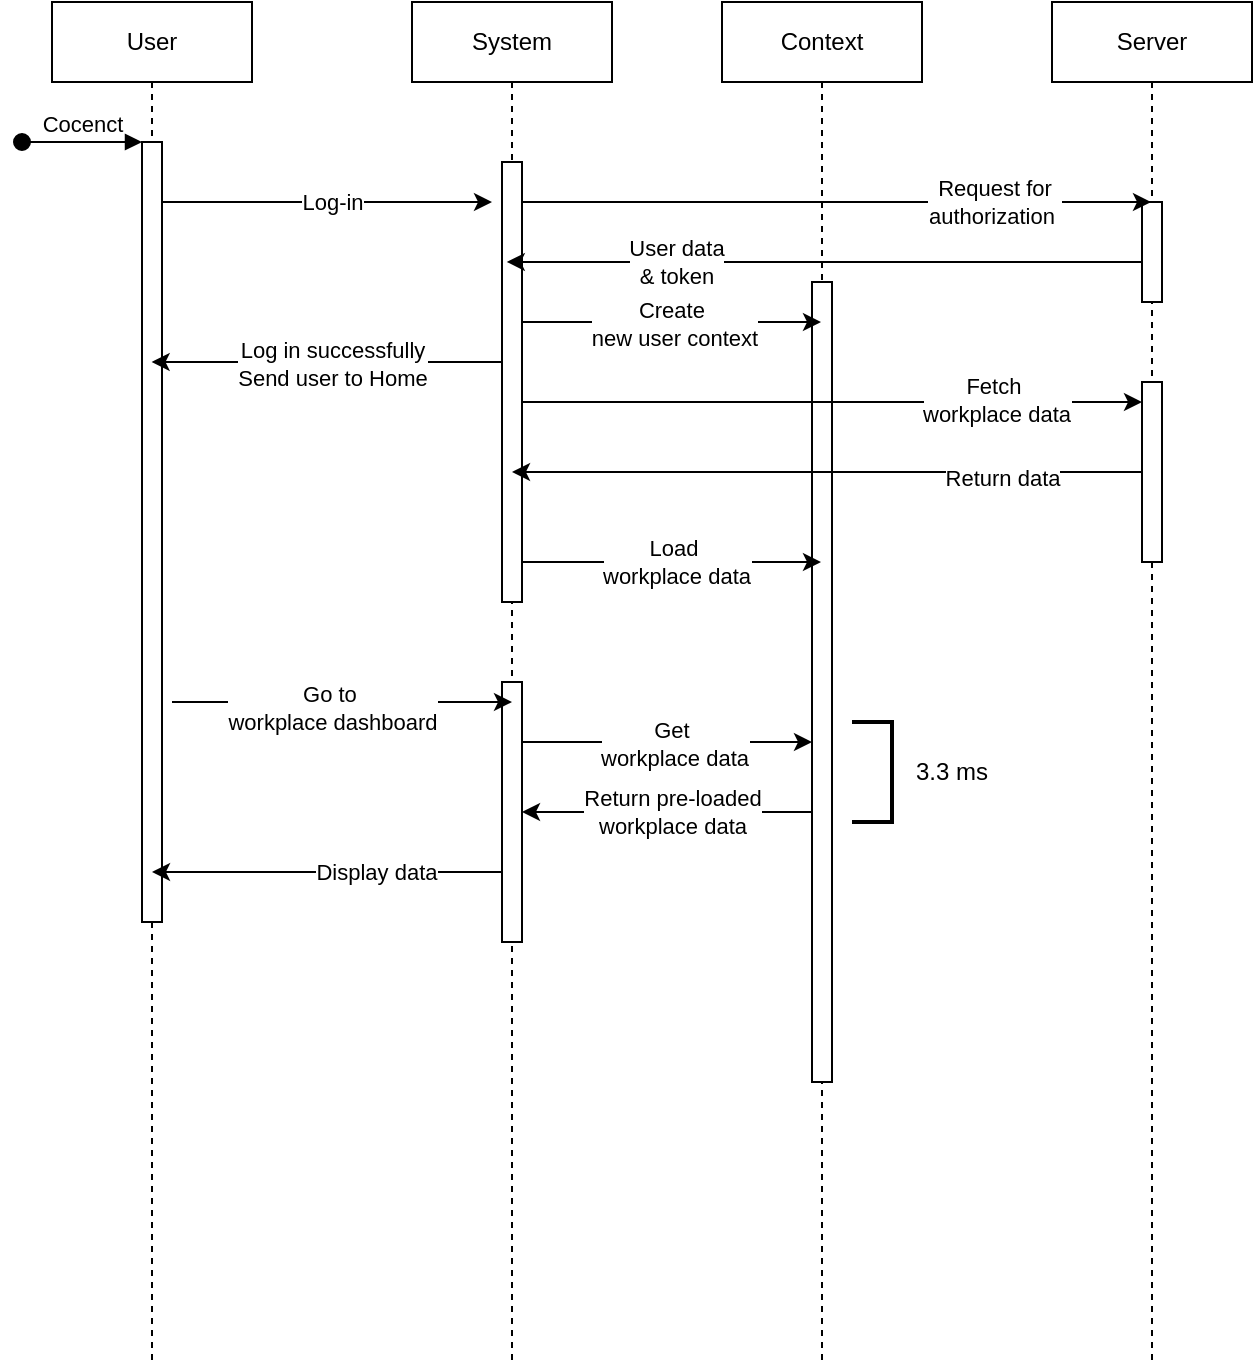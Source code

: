 <mxfile version="24.8.6">
  <diagram name="Page-1" id="2YBvvXClWsGukQMizWep">
    <mxGraphModel dx="1072" dy="602" grid="1" gridSize="10" guides="1" tooltips="1" connect="1" arrows="1" fold="1" page="1" pageScale="1" pageWidth="850" pageHeight="1100" math="0" shadow="0">
      <root>
        <mxCell id="0" />
        <mxCell id="1" parent="0" />
        <mxCell id="aM9ryv3xv72pqoxQDRHE-1" value="User" style="shape=umlLifeline;perimeter=lifelinePerimeter;whiteSpace=wrap;html=1;container=0;dropTarget=0;collapsible=0;recursiveResize=0;outlineConnect=0;portConstraint=eastwest;newEdgeStyle={&quot;edgeStyle&quot;:&quot;elbowEdgeStyle&quot;,&quot;elbow&quot;:&quot;vertical&quot;,&quot;curved&quot;:0,&quot;rounded&quot;:0};" parent="1" vertex="1">
          <mxGeometry x="40" y="40" width="100" height="680" as="geometry" />
        </mxCell>
        <mxCell id="aM9ryv3xv72pqoxQDRHE-2" value="" style="html=1;points=[];perimeter=orthogonalPerimeter;outlineConnect=0;targetShapes=umlLifeline;portConstraint=eastwest;newEdgeStyle={&quot;edgeStyle&quot;:&quot;elbowEdgeStyle&quot;,&quot;elbow&quot;:&quot;vertical&quot;,&quot;curved&quot;:0,&quot;rounded&quot;:0};" parent="aM9ryv3xv72pqoxQDRHE-1" vertex="1">
          <mxGeometry x="45" y="70" width="10" height="390" as="geometry" />
        </mxCell>
        <mxCell id="aM9ryv3xv72pqoxQDRHE-3" value="Cocenct" style="html=1;verticalAlign=bottom;startArrow=oval;endArrow=block;startSize=8;edgeStyle=elbowEdgeStyle;elbow=vertical;curved=0;rounded=0;" parent="aM9ryv3xv72pqoxQDRHE-1" target="aM9ryv3xv72pqoxQDRHE-2" edge="1">
          <mxGeometry relative="1" as="geometry">
            <mxPoint x="-15" y="70" as="sourcePoint" />
          </mxGeometry>
        </mxCell>
        <mxCell id="aM9ryv3xv72pqoxQDRHE-5" value="System" style="shape=umlLifeline;perimeter=lifelinePerimeter;whiteSpace=wrap;html=1;container=0;dropTarget=0;collapsible=0;recursiveResize=0;outlineConnect=0;portConstraint=eastwest;newEdgeStyle={&quot;edgeStyle&quot;:&quot;elbowEdgeStyle&quot;,&quot;elbow&quot;:&quot;vertical&quot;,&quot;curved&quot;:0,&quot;rounded&quot;:0};" parent="1" vertex="1">
          <mxGeometry x="220" y="40" width="100" height="680" as="geometry" />
        </mxCell>
        <mxCell id="aM9ryv3xv72pqoxQDRHE-6" value="" style="html=1;points=[];perimeter=orthogonalPerimeter;outlineConnect=0;targetShapes=umlLifeline;portConstraint=eastwest;newEdgeStyle={&quot;edgeStyle&quot;:&quot;elbowEdgeStyle&quot;,&quot;elbow&quot;:&quot;vertical&quot;,&quot;curved&quot;:0,&quot;rounded&quot;:0};" parent="aM9ryv3xv72pqoxQDRHE-5" vertex="1">
          <mxGeometry x="45" y="80" width="10" height="220" as="geometry" />
        </mxCell>
        <mxCell id="6auAk1BXHR18GFkYBAf2-18" value="" style="html=1;points=[];perimeter=orthogonalPerimeter;outlineConnect=0;targetShapes=umlLifeline;portConstraint=eastwest;newEdgeStyle={&quot;edgeStyle&quot;:&quot;elbowEdgeStyle&quot;,&quot;elbow&quot;:&quot;vertical&quot;,&quot;curved&quot;:0,&quot;rounded&quot;:0};" vertex="1" parent="aM9ryv3xv72pqoxQDRHE-5">
          <mxGeometry x="45" y="340" width="10" height="130" as="geometry" />
        </mxCell>
        <mxCell id="6auAk1BXHR18GFkYBAf2-1" value="Context" style="shape=umlLifeline;perimeter=lifelinePerimeter;whiteSpace=wrap;html=1;container=0;dropTarget=0;collapsible=0;recursiveResize=0;outlineConnect=0;portConstraint=eastwest;newEdgeStyle={&quot;edgeStyle&quot;:&quot;elbowEdgeStyle&quot;,&quot;elbow&quot;:&quot;vertical&quot;,&quot;curved&quot;:0,&quot;rounded&quot;:0};" vertex="1" parent="1">
          <mxGeometry x="375" y="40" width="100" height="680" as="geometry" />
        </mxCell>
        <mxCell id="6auAk1BXHR18GFkYBAf2-2" value="" style="html=1;points=[];perimeter=orthogonalPerimeter;outlineConnect=0;targetShapes=umlLifeline;portConstraint=eastwest;newEdgeStyle={&quot;edgeStyle&quot;:&quot;elbowEdgeStyle&quot;,&quot;elbow&quot;:&quot;vertical&quot;,&quot;curved&quot;:0,&quot;rounded&quot;:0};" vertex="1" parent="6auAk1BXHR18GFkYBAf2-1">
          <mxGeometry x="45" y="140" width="10" height="400" as="geometry" />
        </mxCell>
        <mxCell id="6auAk1BXHR18GFkYBAf2-3" style="edgeStyle=elbowEdgeStyle;rounded=0;orthogonalLoop=1;jettySize=auto;html=1;elbow=vertical;curved=0;" edge="1" parent="1">
          <mxGeometry relative="1" as="geometry">
            <mxPoint x="95" y="139.997" as="sourcePoint" />
            <mxPoint x="260" y="140" as="targetPoint" />
          </mxGeometry>
        </mxCell>
        <mxCell id="6auAk1BXHR18GFkYBAf2-4" value="Log-in" style="edgeLabel;html=1;align=center;verticalAlign=middle;resizable=0;points=[];" vertex="1" connectable="0" parent="6auAk1BXHR18GFkYBAf2-3">
          <mxGeometry x="-0.189" y="1" relative="1" as="geometry">
            <mxPoint x="18" y="1" as="offset" />
          </mxGeometry>
        </mxCell>
        <mxCell id="6auAk1BXHR18GFkYBAf2-5" value="Server" style="shape=umlLifeline;perimeter=lifelinePerimeter;whiteSpace=wrap;html=1;container=0;dropTarget=0;collapsible=0;recursiveResize=0;outlineConnect=0;portConstraint=eastwest;newEdgeStyle={&quot;edgeStyle&quot;:&quot;elbowEdgeStyle&quot;,&quot;elbow&quot;:&quot;vertical&quot;,&quot;curved&quot;:0,&quot;rounded&quot;:0};" vertex="1" parent="1">
          <mxGeometry x="540" y="40" width="100" height="680" as="geometry" />
        </mxCell>
        <mxCell id="6auAk1BXHR18GFkYBAf2-6" value="" style="html=1;points=[];perimeter=orthogonalPerimeter;outlineConnect=0;targetShapes=umlLifeline;portConstraint=eastwest;newEdgeStyle={&quot;edgeStyle&quot;:&quot;elbowEdgeStyle&quot;,&quot;elbow&quot;:&quot;vertical&quot;,&quot;curved&quot;:0,&quot;rounded&quot;:0};" vertex="1" parent="6auAk1BXHR18GFkYBAf2-5">
          <mxGeometry x="45" y="100" width="10" height="50" as="geometry" />
        </mxCell>
        <mxCell id="6auAk1BXHR18GFkYBAf2-22" value="" style="html=1;points=[];perimeter=orthogonalPerimeter;outlineConnect=0;targetShapes=umlLifeline;portConstraint=eastwest;newEdgeStyle={&quot;edgeStyle&quot;:&quot;elbowEdgeStyle&quot;,&quot;elbow&quot;:&quot;vertical&quot;,&quot;curved&quot;:0,&quot;rounded&quot;:0};" vertex="1" parent="6auAk1BXHR18GFkYBAf2-5">
          <mxGeometry x="45" y="190" width="10" height="90" as="geometry" />
        </mxCell>
        <mxCell id="6auAk1BXHR18GFkYBAf2-7" style="edgeStyle=elbowEdgeStyle;rounded=0;orthogonalLoop=1;jettySize=auto;html=1;elbow=vertical;curved=0;" edge="1" parent="1">
          <mxGeometry relative="1" as="geometry">
            <mxPoint x="275" y="139.997" as="sourcePoint" />
            <mxPoint x="589.5" y="139.997" as="targetPoint" />
          </mxGeometry>
        </mxCell>
        <mxCell id="6auAk1BXHR18GFkYBAf2-8" value="Request for&lt;div&gt;authorization&amp;nbsp;&lt;/div&gt;" style="edgeLabel;html=1;align=center;verticalAlign=middle;resizable=0;points=[];" vertex="1" connectable="0" parent="6auAk1BXHR18GFkYBAf2-7">
          <mxGeometry x="0.561" relative="1" as="geometry">
            <mxPoint x="-10" as="offset" />
          </mxGeometry>
        </mxCell>
        <mxCell id="6auAk1BXHR18GFkYBAf2-9" style="edgeStyle=elbowEdgeStyle;rounded=0;orthogonalLoop=1;jettySize=auto;html=1;elbow=vertical;curved=0;" edge="1" parent="1" source="6auAk1BXHR18GFkYBAf2-6">
          <mxGeometry relative="1" as="geometry">
            <mxPoint x="582.59" y="169.997" as="sourcePoint" />
            <mxPoint x="267.4" y="169.997" as="targetPoint" />
          </mxGeometry>
        </mxCell>
        <mxCell id="6auAk1BXHR18GFkYBAf2-10" value="User data&lt;div&gt;&amp;amp; token&lt;/div&gt;" style="edgeLabel;html=1;align=center;verticalAlign=middle;resizable=0;points=[];" vertex="1" connectable="0" parent="6auAk1BXHR18GFkYBAf2-9">
          <mxGeometry x="0.581" relative="1" as="geometry">
            <mxPoint x="18" as="offset" />
          </mxGeometry>
        </mxCell>
        <mxCell id="6auAk1BXHR18GFkYBAf2-11" style="edgeStyle=elbowEdgeStyle;rounded=0;orthogonalLoop=1;jettySize=auto;html=1;elbow=vertical;curved=0;" edge="1" parent="1">
          <mxGeometry relative="1" as="geometry">
            <mxPoint x="275" y="199.997" as="sourcePoint" />
            <mxPoint x="424.5" y="199.997" as="targetPoint" />
          </mxGeometry>
        </mxCell>
        <mxCell id="6auAk1BXHR18GFkYBAf2-12" value="Create&amp;nbsp;&lt;div&gt;new user context&lt;/div&gt;" style="edgeLabel;html=1;align=center;verticalAlign=middle;resizable=0;points=[];" vertex="1" connectable="0" parent="6auAk1BXHR18GFkYBAf2-11">
          <mxGeometry x="-0.152" y="-1" relative="1" as="geometry">
            <mxPoint x="12" as="offset" />
          </mxGeometry>
        </mxCell>
        <mxCell id="6auAk1BXHR18GFkYBAf2-13" style="edgeStyle=elbowEdgeStyle;rounded=0;orthogonalLoop=1;jettySize=auto;html=1;elbow=horizontal;curved=0;" edge="1" parent="1">
          <mxGeometry relative="1" as="geometry">
            <mxPoint x="265" y="219.997" as="sourcePoint" />
            <mxPoint x="89.81" y="219.997" as="targetPoint" />
          </mxGeometry>
        </mxCell>
        <mxCell id="6auAk1BXHR18GFkYBAf2-17" value="Log in successfully&lt;div&gt;Send user to Home&lt;/div&gt;" style="edgeLabel;html=1;align=center;verticalAlign=middle;resizable=0;points=[];" vertex="1" connectable="0" parent="6auAk1BXHR18GFkYBAf2-13">
          <mxGeometry x="0.107" y="1" relative="1" as="geometry">
            <mxPoint x="12" as="offset" />
          </mxGeometry>
        </mxCell>
        <mxCell id="6auAk1BXHR18GFkYBAf2-19" style="edgeStyle=elbowEdgeStyle;rounded=0;orthogonalLoop=1;jettySize=auto;html=1;elbow=vertical;curved=0;" edge="1" parent="1">
          <mxGeometry relative="1" as="geometry">
            <mxPoint x="100" y="389.997" as="sourcePoint" />
            <mxPoint x="270" y="389.997" as="targetPoint" />
          </mxGeometry>
        </mxCell>
        <mxCell id="6auAk1BXHR18GFkYBAf2-20" value="Go to&amp;nbsp;&lt;div&gt;workplace dashboard&lt;/div&gt;" style="edgeLabel;html=1;align=center;verticalAlign=middle;resizable=0;points=[];" vertex="1" connectable="0" parent="6auAk1BXHR18GFkYBAf2-19">
          <mxGeometry x="0.593" y="-3" relative="1" as="geometry">
            <mxPoint x="-56" as="offset" />
          </mxGeometry>
        </mxCell>
        <mxCell id="6auAk1BXHR18GFkYBAf2-23" style="edgeStyle=elbowEdgeStyle;rounded=0;orthogonalLoop=1;jettySize=auto;html=1;elbow=horizontal;curved=0;" edge="1" parent="1" source="aM9ryv3xv72pqoxQDRHE-6" target="6auAk1BXHR18GFkYBAf2-22">
          <mxGeometry relative="1" as="geometry">
            <Array as="points">
              <mxPoint x="480" y="240" />
            </Array>
          </mxGeometry>
        </mxCell>
        <mxCell id="6auAk1BXHR18GFkYBAf2-24" value="Fetch&amp;nbsp;&lt;div&gt;workplace data&lt;/div&gt;" style="edgeLabel;html=1;align=center;verticalAlign=middle;resizable=0;points=[];" vertex="1" connectable="0" parent="6auAk1BXHR18GFkYBAf2-23">
          <mxGeometry x="0.53" y="1" relative="1" as="geometry">
            <mxPoint as="offset" />
          </mxGeometry>
        </mxCell>
        <mxCell id="6auAk1BXHR18GFkYBAf2-25" style="edgeStyle=elbowEdgeStyle;rounded=0;orthogonalLoop=1;jettySize=auto;html=1;elbow=vertical;curved=0;" edge="1" parent="1" source="6auAk1BXHR18GFkYBAf2-22" target="aM9ryv3xv72pqoxQDRHE-5">
          <mxGeometry relative="1" as="geometry" />
        </mxCell>
        <mxCell id="6auAk1BXHR18GFkYBAf2-26" value="Return data" style="edgeLabel;html=1;align=center;verticalAlign=middle;resizable=0;points=[];" vertex="1" connectable="0" parent="6auAk1BXHR18GFkYBAf2-25">
          <mxGeometry x="-0.555" y="3" relative="1" as="geometry">
            <mxPoint as="offset" />
          </mxGeometry>
        </mxCell>
        <mxCell id="6auAk1BXHR18GFkYBAf2-27" style="edgeStyle=elbowEdgeStyle;rounded=0;orthogonalLoop=1;jettySize=auto;html=1;elbow=vertical;curved=0;" edge="1" parent="1">
          <mxGeometry relative="1" as="geometry">
            <mxPoint x="275" y="320.004" as="sourcePoint" />
            <mxPoint x="424.5" y="320.004" as="targetPoint" />
          </mxGeometry>
        </mxCell>
        <mxCell id="6auAk1BXHR18GFkYBAf2-28" value="Load&amp;nbsp;&lt;div&gt;workplace data&lt;/div&gt;" style="edgeLabel;html=1;align=center;verticalAlign=middle;resizable=0;points=[];" vertex="1" connectable="0" parent="6auAk1BXHR18GFkYBAf2-27">
          <mxGeometry x="0.428" y="1" relative="1" as="geometry">
            <mxPoint x="-30" y="1" as="offset" />
          </mxGeometry>
        </mxCell>
        <mxCell id="6auAk1BXHR18GFkYBAf2-29" style="edgeStyle=elbowEdgeStyle;rounded=0;orthogonalLoop=1;jettySize=auto;html=1;elbow=vertical;curved=0;" edge="1" parent="1">
          <mxGeometry relative="1" as="geometry">
            <mxPoint x="275" y="409.997" as="sourcePoint" />
            <mxPoint x="420" y="409.997" as="targetPoint" />
          </mxGeometry>
        </mxCell>
        <mxCell id="6auAk1BXHR18GFkYBAf2-30" value="Get&amp;nbsp;&lt;div&gt;workplace data&lt;/div&gt;" style="edgeLabel;html=1;align=center;verticalAlign=middle;resizable=0;points=[];" vertex="1" connectable="0" parent="6auAk1BXHR18GFkYBAf2-29">
          <mxGeometry x="0.386" y="-1" relative="1" as="geometry">
            <mxPoint x="-25" as="offset" />
          </mxGeometry>
        </mxCell>
        <mxCell id="6auAk1BXHR18GFkYBAf2-31" style="edgeStyle=elbowEdgeStyle;rounded=0;orthogonalLoop=1;jettySize=auto;html=1;elbow=vertical;curved=0;" edge="1" parent="1" source="6auAk1BXHR18GFkYBAf2-2" target="6auAk1BXHR18GFkYBAf2-18">
          <mxGeometry relative="1" as="geometry" />
        </mxCell>
        <mxCell id="6auAk1BXHR18GFkYBAf2-32" value="Return pre-loaded&lt;div&gt;workplace data&lt;/div&gt;" style="edgeLabel;html=1;align=center;verticalAlign=middle;resizable=0;points=[];" vertex="1" connectable="0" parent="6auAk1BXHR18GFkYBAf2-31">
          <mxGeometry x="0.431" y="1" relative="1" as="geometry">
            <mxPoint x="33" y="-1" as="offset" />
          </mxGeometry>
        </mxCell>
        <mxCell id="6auAk1BXHR18GFkYBAf2-33" style="edgeStyle=elbowEdgeStyle;rounded=0;orthogonalLoop=1;jettySize=auto;html=1;elbow=vertical;curved=0;" edge="1" parent="1" target="aM9ryv3xv72pqoxQDRHE-1">
          <mxGeometry relative="1" as="geometry">
            <mxPoint x="265" y="450" as="sourcePoint" />
            <mxPoint x="89.81" y="450" as="targetPoint" />
            <Array as="points">
              <mxPoint x="140" y="475" />
            </Array>
          </mxGeometry>
        </mxCell>
        <mxCell id="6auAk1BXHR18GFkYBAf2-34" value="Display data" style="edgeLabel;html=1;align=center;verticalAlign=middle;resizable=0;points=[];" vertex="1" connectable="0" parent="6auAk1BXHR18GFkYBAf2-33">
          <mxGeometry x="0.147" y="2" relative="1" as="geometry">
            <mxPoint x="26" y="-2" as="offset" />
          </mxGeometry>
        </mxCell>
        <mxCell id="6auAk1BXHR18GFkYBAf2-35" value="" style="strokeWidth=2;html=1;shape=mxgraph.flowchart.annotation_1;align=left;pointerEvents=1;rotation=-180;" vertex="1" parent="1">
          <mxGeometry x="440" y="400" width="20" height="50" as="geometry" />
        </mxCell>
        <mxCell id="6auAk1BXHR18GFkYBAf2-36" value="3.3 ms" style="text;html=1;align=center;verticalAlign=middle;whiteSpace=wrap;rounded=0;" vertex="1" parent="1">
          <mxGeometry x="460" y="410" width="60" height="30" as="geometry" />
        </mxCell>
      </root>
    </mxGraphModel>
  </diagram>
</mxfile>
